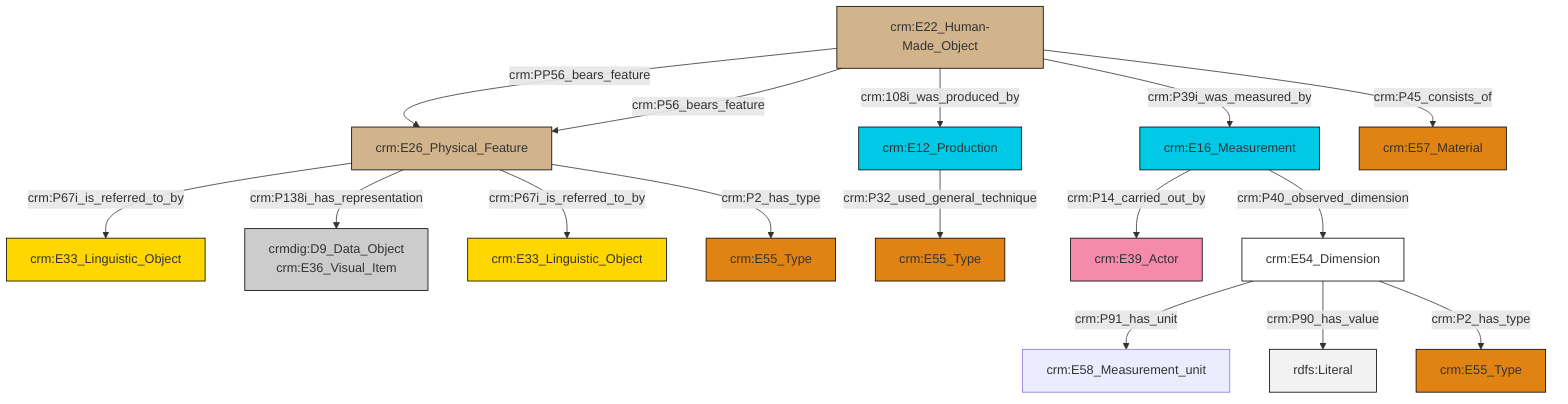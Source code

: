 graph TD
classDef Literal fill:#f2f2f2,stroke:#000000;
classDef CRM_Entity fill:#FFFFFF,stroke:#000000;
classDef Temporal_Entity fill:#00C9E6, stroke:#000000;
classDef Type fill:#E18312, stroke:#000000;
classDef Time-Span fill:#2C9C91, stroke:#000000;
classDef Appellation fill:#FFEB7F, stroke:#000000;
classDef Place fill:#008836, stroke:#000000;
classDef Persistent_Item fill:#B266B2, stroke:#000000;
classDef Conceptual_Object fill:#FFD700, stroke:#000000;
classDef Physical_Thing fill:#D2B48C, stroke:#000000;
classDef Actor fill:#f58aad, stroke:#000000;
classDef PC_Classes fill:#4ce600, stroke:#000000;
classDef Multi fill:#cccccc,stroke:#000000;

0["crm:E54_Dimension"]:::CRM_Entity -->|crm:P91_has_unit| 1["crm:E58_Measurement_unit"]:::Default
8["crm:E26_Physical_Feature"]:::Physical_Thing -->|crm:P67i_is_referred_to_by| 10["crm:E33_Linguistic_Object"]:::Conceptual_Object
0["crm:E54_Dimension"]:::CRM_Entity -->|crm:P90_has_value| 16[rdfs:Literal]:::Literal
8["crm:E26_Physical_Feature"]:::Physical_Thing -->|crm:P138i_has_representation| 12["crmdig:D9_Data_Object<br>crm:E36_Visual_Item"]:::Multi
19["crm:E22_Human-Made_Object"]:::Physical_Thing -->|crm:PP56_bears_feature| 8["crm:E26_Physical_Feature"]:::Physical_Thing
8["crm:E26_Physical_Feature"]:::Physical_Thing -->|crm:P67i_is_referred_to_by| 2["crm:E33_Linguistic_Object"]:::Conceptual_Object
19["crm:E22_Human-Made_Object"]:::Physical_Thing -->|crm:P56_bears_feature| 8["crm:E26_Physical_Feature"]:::Physical_Thing
19["crm:E22_Human-Made_Object"]:::Physical_Thing -->|crm:108i_was_produced_by| 17["crm:E12_Production"]:::Temporal_Entity
19["crm:E22_Human-Made_Object"]:::Physical_Thing -->|crm:P39i_was_measured_by| 24["crm:E16_Measurement"]:::Temporal_Entity
19["crm:E22_Human-Made_Object"]:::Physical_Thing -->|crm:P45_consists_of| 14["crm:E57_Material"]:::Type
24["crm:E16_Measurement"]:::Temporal_Entity -->|crm:P14_carried_out_by| 21["crm:E39_Actor"]:::Actor
17["crm:E12_Production"]:::Temporal_Entity -->|crm:P32_used_general_technique| 6["crm:E55_Type"]:::Type
0["crm:E54_Dimension"]:::CRM_Entity -->|crm:P2_has_type| 25["crm:E55_Type"]:::Type
24["crm:E16_Measurement"]:::Temporal_Entity -->|crm:P40_observed_dimension| 0["crm:E54_Dimension"]:::CRM_Entity
8["crm:E26_Physical_Feature"]:::Physical_Thing -->|crm:P2_has_type| 4["crm:E55_Type"]:::Type